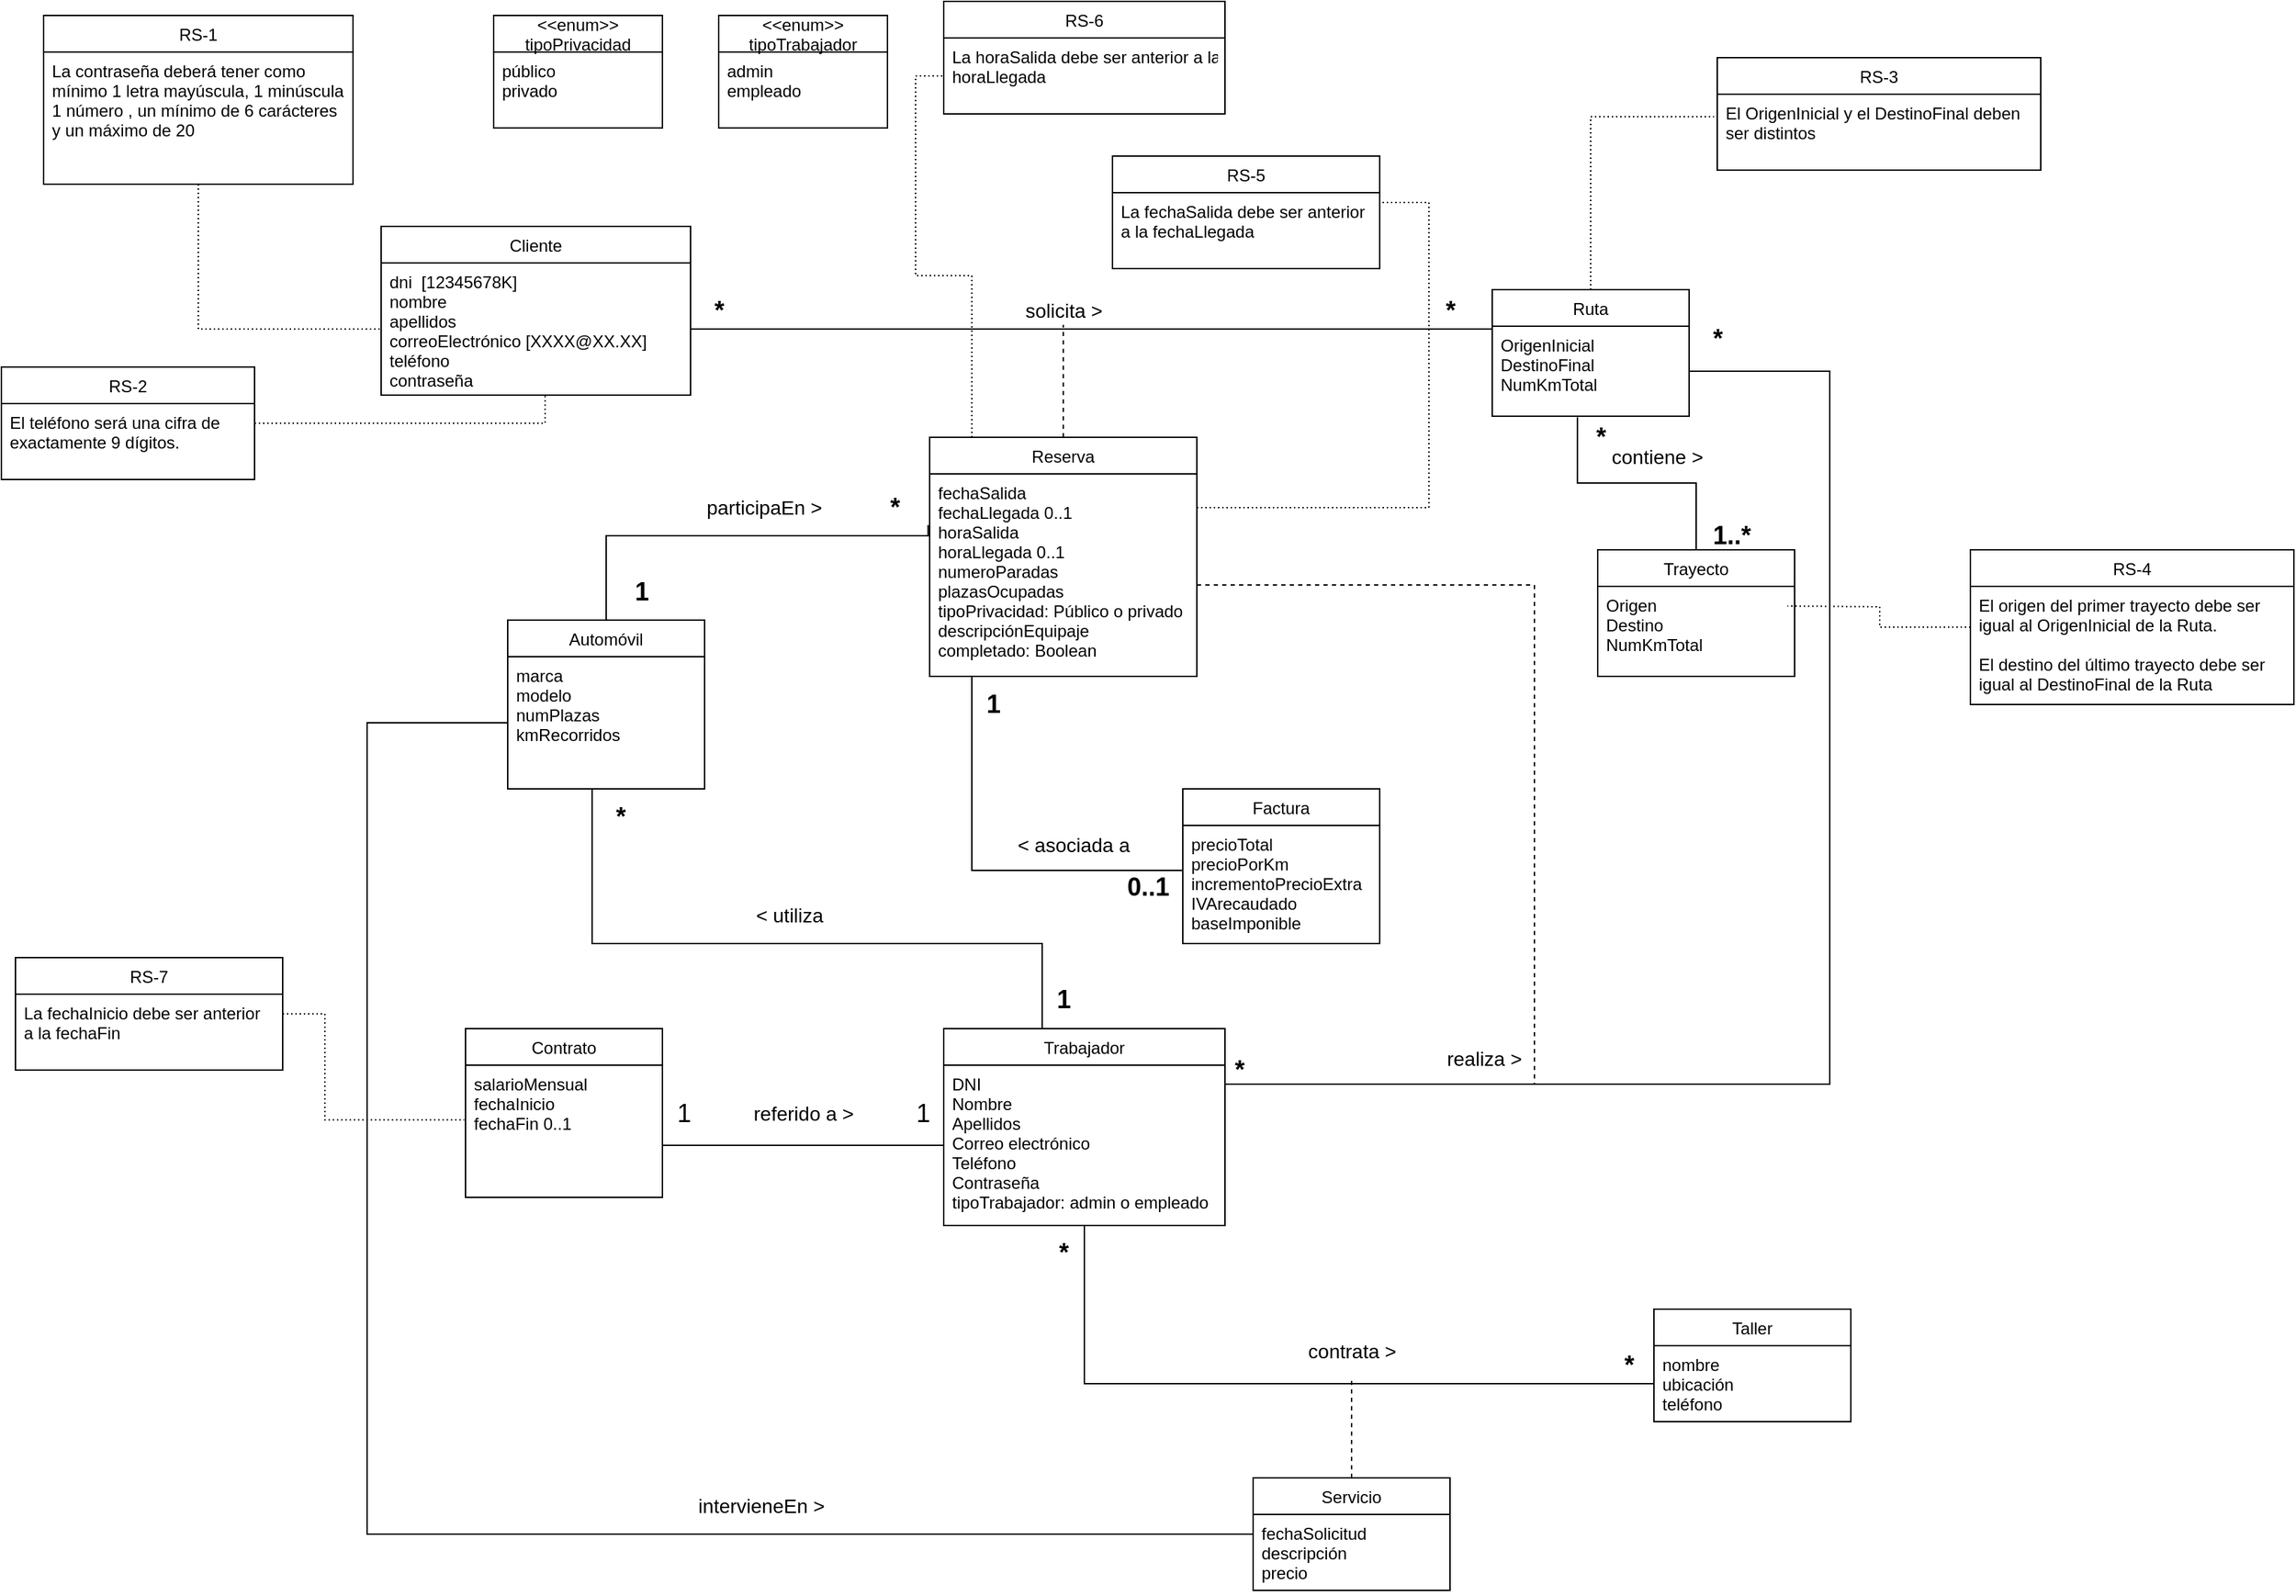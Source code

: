 <mxfile version="13.9.2" type="device"><diagram id="LqbnjOXyxjG4reTp5Xop" name="Page-1"><mxGraphModel dx="1865" dy="548" grid="1" gridSize="10" guides="1" tooltips="1" connect="1" arrows="1" fold="1" page="1" pageScale="1" pageWidth="827" pageHeight="1169" math="0" shadow="0"><root><mxCell id="0"/><mxCell id="1" parent="0"/><mxCell id="yNlwHRL9ymB5Uav7mxj8-1" value="Cliente" style="swimlane;fontStyle=0;childLayout=stackLayout;horizontal=1;startSize=26;fillColor=none;horizontalStack=0;resizeParent=1;resizeParentMax=0;resizeLast=0;collapsible=1;marginBottom=0;" parent="1" vertex="1"><mxGeometry x="-30" y="180" width="220" height="120" as="geometry"/></mxCell><mxCell id="yNlwHRL9ymB5Uav7mxj8-2" value="dni  [12345678K]&#10;nombre &#10;apellidos &#10;correoElectrónico [XXXX@XX.XX]&#10;teléfono &#10;contraseña" style="text;strokeColor=none;fillColor=none;align=left;verticalAlign=top;spacingLeft=4;spacingRight=4;overflow=hidden;rotatable=0;points=[[0,0.5],[1,0.5]];portConstraint=eastwest;" parent="yNlwHRL9ymB5Uav7mxj8-1" vertex="1"><mxGeometry y="26" width="220" height="94" as="geometry"/></mxCell><mxCell id="4eIMpimfNs1GYW4uh9k0-13" style="edgeStyle=orthogonalEdgeStyle;rounded=0;orthogonalLoop=1;jettySize=auto;html=1;entryX=-0.01;entryY=0.297;entryDx=0;entryDy=0;entryPerimeter=0;dashed=1;dashPattern=1 2;endArrow=none;endFill=0;" edge="1" parent="1" source="yNlwHRL9ymB5Uav7mxj8-3" target="4eIMpimfNs1GYW4uh9k0-12"><mxGeometry relative="1" as="geometry"/></mxCell><mxCell id="yNlwHRL9ymB5Uav7mxj8-3" value="Ruta" style="swimlane;fontStyle=0;childLayout=stackLayout;horizontal=1;startSize=26;fillColor=none;horizontalStack=0;resizeParent=1;resizeParentMax=0;resizeLast=0;collapsible=1;marginBottom=0;" parent="1" vertex="1"><mxGeometry x="760" y="225" width="140" height="90" as="geometry"><mxRectangle x="770" y="225" width="60" height="26" as="alternateBounds"/></mxGeometry></mxCell><mxCell id="yNlwHRL9ymB5Uav7mxj8-4" value="OrigenInicial&#10;DestinoFinal &#10;NumKmTotal " style="text;strokeColor=none;fillColor=none;align=left;verticalAlign=top;spacingLeft=4;spacingRight=4;overflow=hidden;rotatable=0;points=[[0,0.5],[1,0.5]];portConstraint=eastwest;" parent="yNlwHRL9ymB5Uav7mxj8-3" vertex="1"><mxGeometry y="26" width="140" height="64" as="geometry"/></mxCell><mxCell id="yNlwHRL9ymB5Uav7mxj8-5" value="&lt;&lt;enum&gt;&gt;&#10;tipoPrivacidad" style="swimlane;fontStyle=0;childLayout=stackLayout;horizontal=1;startSize=26;fillColor=none;horizontalStack=0;resizeParent=1;resizeParentMax=0;resizeLast=0;collapsible=1;marginBottom=0;" parent="1" vertex="1"><mxGeometry x="50" y="30" width="120" height="80" as="geometry"/></mxCell><mxCell id="yNlwHRL9ymB5Uav7mxj8-6" value="público&#10;privado" style="text;strokeColor=none;fillColor=none;align=left;verticalAlign=top;spacingLeft=4;spacingRight=4;overflow=hidden;rotatable=0;points=[[0,0.5],[1,0.5]];portConstraint=eastwest;" parent="yNlwHRL9ymB5Uav7mxj8-5" vertex="1"><mxGeometry y="26" width="120" height="54" as="geometry"/></mxCell><mxCell id="yNlwHRL9ymB5Uav7mxj8-7" style="edgeStyle=orthogonalEdgeStyle;rounded=0;orthogonalLoop=1;jettySize=auto;html=1;entryX=1;entryY=0.5;entryDx=0;entryDy=0;startArrow=none;startFill=0;startSize=16;endArrow=none;endFill=0;strokeColor=#000000;strokeWidth=1;" parent="1" source="yNlwHRL9ymB5Uav7mxj8-9" target="yNlwHRL9ymB5Uav7mxj8-4" edge="1"><mxGeometry relative="1" as="geometry"><mxPoint x="435.19" y="619.998" as="targetPoint"/><Array as="points"><mxPoint x="1000" y="790"/><mxPoint x="1000" y="283"/></Array></mxGeometry></mxCell><mxCell id="yNlwHRL9ymB5Uav7mxj8-8" style="edgeStyle=orthogonalEdgeStyle;rounded=0;orthogonalLoop=1;jettySize=auto;html=1;startArrow=none;startFill=0;startSize=16;endArrow=none;endFill=0;strokeColor=#000000;strokeWidth=1;" parent="1" source="yNlwHRL9ymB5Uav7mxj8-9" target="yNlwHRL9ymB5Uav7mxj8-21" edge="1"><mxGeometry relative="1" as="geometry"><mxPoint x="120" y="590" as="targetPoint"/><Array as="points"><mxPoint x="440" y="690"/><mxPoint x="120" y="690"/></Array></mxGeometry></mxCell><mxCell id="rDAFbC43r-NZ2ZNl2lCa-18" style="edgeStyle=orthogonalEdgeStyle;rounded=0;orthogonalLoop=1;jettySize=auto;html=1;entryX=0;entryY=0.5;entryDx=0;entryDy=0;endArrow=none;endFill=0;" parent="1" source="yNlwHRL9ymB5Uav7mxj8-9" target="rDAFbC43r-NZ2ZNl2lCa-12" edge="1"><mxGeometry relative="1" as="geometry"/></mxCell><mxCell id="yNlwHRL9ymB5Uav7mxj8-9" value="Trabajador" style="swimlane;fontStyle=0;childLayout=stackLayout;horizontal=1;startSize=26;fillColor=none;horizontalStack=0;resizeParent=1;resizeParentMax=0;resizeLast=0;collapsible=1;marginBottom=0;" parent="1" vertex="1"><mxGeometry x="370" y="750.52" width="200" height="140" as="geometry"/></mxCell><mxCell id="yNlwHRL9ymB5Uav7mxj8-10" value="DNI&#10;Nombre&#10;Apellidos&#10;Correo electrónico&#10;Teléfono&#10;Contraseña&#10;tipoTrabajador: admin o empleado" style="text;strokeColor=none;fillColor=none;align=left;verticalAlign=top;spacingLeft=4;spacingRight=4;overflow=hidden;rotatable=0;points=[[0,0.5],[1,0.5]];portConstraint=eastwest;" parent="yNlwHRL9ymB5Uav7mxj8-9" vertex="1"><mxGeometry y="26" width="200" height="114" as="geometry"/></mxCell><mxCell id="yNlwHRL9ymB5Uav7mxj8-11" value="Contrato" style="swimlane;fontStyle=0;childLayout=stackLayout;horizontal=1;startSize=26;fillColor=none;horizontalStack=0;resizeParent=1;resizeParentMax=0;resizeLast=0;collapsible=1;marginBottom=0;" parent="1" vertex="1"><mxGeometry x="30" y="750.52" width="140" height="120" as="geometry"/></mxCell><mxCell id="yNlwHRL9ymB5Uav7mxj8-12" value="salarioMensual&#10;fechaInicio&#10;fechaFin 0..1&#10;" style="text;strokeColor=none;fillColor=none;align=left;verticalAlign=top;spacingLeft=4;spacingRight=4;overflow=hidden;rotatable=0;points=[[0,0.5],[1,0.5]];portConstraint=eastwest;" parent="yNlwHRL9ymB5Uav7mxj8-11" vertex="1"><mxGeometry y="26" width="140" height="94" as="geometry"/></mxCell><mxCell id="yNlwHRL9ymB5Uav7mxj8-13" style="edgeStyle=orthogonalEdgeStyle;rounded=0;orthogonalLoop=1;jettySize=auto;html=1;endArrow=none;endFill=0;strokeColor=#000000;" parent="1" source="yNlwHRL9ymB5Uav7mxj8-10" target="yNlwHRL9ymB5Uav7mxj8-12" edge="1"><mxGeometry relative="1" as="geometry"><Array as="points"><mxPoint x="230" y="834"/><mxPoint x="230" y="834"/></Array></mxGeometry></mxCell><mxCell id="yNlwHRL9ymB5Uav7mxj8-14" style="edgeStyle=orthogonalEdgeStyle;rounded=0;orthogonalLoop=1;jettySize=auto;html=1;entryX=0.433;entryY=1.012;entryDx=0;entryDy=0;entryPerimeter=0;endArrow=none;endFill=0;" parent="1" source="yNlwHRL9ymB5Uav7mxj8-15" target="yNlwHRL9ymB5Uav7mxj8-4" edge="1"><mxGeometry relative="1" as="geometry"/></mxCell><mxCell id="yNlwHRL9ymB5Uav7mxj8-15" value="Trayecto" style="swimlane;fontStyle=0;childLayout=stackLayout;horizontal=1;startSize=26;fillColor=none;horizontalStack=0;resizeParent=1;resizeParentMax=0;resizeLast=0;collapsible=1;marginBottom=0;" parent="1" vertex="1"><mxGeometry x="835" y="410" width="140" height="90" as="geometry"><mxRectangle x="770" y="225" width="60" height="26" as="alternateBounds"/></mxGeometry></mxCell><mxCell id="yNlwHRL9ymB5Uav7mxj8-16" value="Origen&#10;Destino &#10;NumKmTotal " style="text;strokeColor=none;fillColor=none;align=left;verticalAlign=top;spacingLeft=4;spacingRight=4;overflow=hidden;rotatable=0;points=[[0,0.5],[1,0.5]];portConstraint=eastwest;" parent="yNlwHRL9ymB5Uav7mxj8-15" vertex="1"><mxGeometry y="26" width="140" height="64" as="geometry"/></mxCell><mxCell id="yNlwHRL9ymB5Uav7mxj8-17" value="&lt;font style=&quot;font-size: 14px&quot;&gt;referido a &amp;gt;&lt;/font&gt;" style="edgeLabel;html=1;align=center;verticalAlign=middle;resizable=0;points=[];" parent="1" vertex="1" connectable="0"><mxGeometry x="270" y="810.52" as="geometry"/></mxCell><mxCell id="yNlwHRL9ymB5Uav7mxj8-18" value="&lt;font style=&quot;font-size: 18px&quot;&gt;1&lt;/font&gt;" style="text;html=1;align=center;verticalAlign=middle;resizable=0;points=[];autosize=1;" parent="1" vertex="1"><mxGeometry x="340" y="800.52" width="30" height="20" as="geometry"/></mxCell><mxCell id="yNlwHRL9ymB5Uav7mxj8-19" value="&lt;font style=&quot;font-size: 18px&quot;&gt;1&lt;/font&gt;" style="text;html=1;align=center;verticalAlign=middle;resizable=0;points=[];autosize=1;" parent="1" vertex="1"><mxGeometry x="170" y="800.52" width="30" height="20" as="geometry"/></mxCell><mxCell id="rDAFbC43r-NZ2ZNl2lCa-1" style="edgeStyle=orthogonalEdgeStyle;rounded=0;orthogonalLoop=1;jettySize=auto;html=1;entryX=-0.006;entryY=0.253;entryDx=0;entryDy=0;entryPerimeter=0;endArrow=none;endFill=0;" parent="1" source="yNlwHRL9ymB5Uav7mxj8-20" target="yNlwHRL9ymB5Uav7mxj8-25" edge="1"><mxGeometry relative="1" as="geometry"><Array as="points"><mxPoint x="130" y="400"/></Array></mxGeometry></mxCell><mxCell id="yNlwHRL9ymB5Uav7mxj8-20" value="Automóvil" style="swimlane;fontStyle=0;childLayout=stackLayout;horizontal=1;startSize=26;fillColor=none;horizontalStack=0;resizeParent=1;resizeParentMax=0;resizeLast=0;collapsible=1;marginBottom=0;" parent="1" vertex="1"><mxGeometry x="60" y="460" width="140" height="120" as="geometry"/></mxCell><mxCell id="yNlwHRL9ymB5Uav7mxj8-21" value="marca&#10;modelo&#10;numPlazas&#10;kmRecorridos" style="text;strokeColor=none;fillColor=none;align=left;verticalAlign=top;spacingLeft=4;spacingRight=4;overflow=hidden;rotatable=0;points=[[0,0.5],[1,0.5]];portConstraint=eastwest;" parent="yNlwHRL9ymB5Uav7mxj8-20" vertex="1"><mxGeometry y="26" width="140" height="94" as="geometry"/></mxCell><mxCell id="yNlwHRL9ymB5Uav7mxj8-22" style="edgeStyle=orthogonalEdgeStyle;rounded=0;orthogonalLoop=1;jettySize=auto;html=1;startArrow=none;startFill=0;startSize=16;endArrow=none;endFill=0;strokeColor=#000000;strokeWidth=1;dashed=1;" parent="1" source="yNlwHRL9ymB5Uav7mxj8-24" edge="1"><mxGeometry relative="1" as="geometry"><mxPoint x="455" y="250" as="targetPoint"/></mxGeometry></mxCell><mxCell id="yNlwHRL9ymB5Uav7mxj8-23" style="edgeStyle=orthogonalEdgeStyle;rounded=0;orthogonalLoop=1;jettySize=auto;html=1;dashed=1;startArrow=none;startFill=0;startSize=16;endArrow=none;endFill=0;strokeColor=#000000;strokeWidth=1;" parent="1" source="yNlwHRL9ymB5Uav7mxj8-24" edge="1"><mxGeometry relative="1" as="geometry"><mxPoint x="690" y="790" as="targetPoint"/><Array as="points"><mxPoint x="790" y="435"/><mxPoint x="790" y="790"/></Array></mxGeometry></mxCell><mxCell id="4eIMpimfNs1GYW4uh9k0-22" style="edgeStyle=orthogonalEdgeStyle;rounded=0;orthogonalLoop=1;jettySize=auto;html=1;dashed=1;dashPattern=1 2;endArrow=none;endFill=0;" edge="1" parent="1" source="yNlwHRL9ymB5Uav7mxj8-24" target="4eIMpimfNs1GYW4uh9k0-21"><mxGeometry relative="1" as="geometry"><Array as="points"><mxPoint x="390" y="215"/><mxPoint x="350" y="215"/><mxPoint x="350" y="73"/></Array></mxGeometry></mxCell><mxCell id="yNlwHRL9ymB5Uav7mxj8-24" value="Reserva" style="swimlane;fontStyle=0;childLayout=stackLayout;horizontal=1;startSize=26;fillColor=none;horizontalStack=0;resizeParent=1;resizeParentMax=0;resizeLast=0;collapsible=1;marginBottom=0;" parent="1" vertex="1"><mxGeometry x="360" y="330" width="190" height="170" as="geometry"/></mxCell><mxCell id="yNlwHRL9ymB5Uav7mxj8-25" value="fechaSalida&#10;fechaLlegada 0..1&#10;horaSalida&#10;horaLlegada 0..1&#10;numeroParadas&#10;plazasOcupadas&#10;tipoPrivacidad: Público o privado&#10;descripciónEquipaje&#10;completado: Boolean&#10;" style="text;strokeColor=none;fillColor=none;align=left;verticalAlign=top;spacingLeft=4;spacingRight=4;overflow=hidden;rotatable=0;points=[[0,0.5],[1,0.5]];portConstraint=eastwest;" parent="yNlwHRL9ymB5Uav7mxj8-24" vertex="1"><mxGeometry y="26" width="190" height="144" as="geometry"/></mxCell><mxCell id="yNlwHRL9ymB5Uav7mxj8-26" style="edgeStyle=orthogonalEdgeStyle;rounded=0;orthogonalLoop=1;jettySize=auto;html=1;startArrow=none;startFill=0;startSize=16;endArrow=none;endFill=0;strokeColor=#000000;strokeWidth=1;entryX=0;entryY=0.031;entryDx=0;entryDy=0;entryPerimeter=0;" parent="1" source="yNlwHRL9ymB5Uav7mxj8-2" target="yNlwHRL9ymB5Uav7mxj8-4" edge="1"><mxGeometry relative="1" as="geometry"><mxPoint x="750" y="253" as="targetPoint"/></mxGeometry></mxCell><mxCell id="yNlwHRL9ymB5Uav7mxj8-27" value="&lt;span style=&quot;font-size: 14px&quot;&gt;solicita &amp;gt;&lt;/span&gt;" style="edgeLabel;html=1;align=center;verticalAlign=middle;resizable=0;points=[];" parent="1" vertex="1" connectable="0"><mxGeometry x="455" y="240" as="geometry"/></mxCell><mxCell id="yNlwHRL9ymB5Uav7mxj8-28" value="&lt;font style=&quot;font-size: 18px&quot;&gt;&lt;b&gt;*&lt;/b&gt;&lt;/font&gt;" style="text;html=1;align=center;verticalAlign=middle;resizable=0;points=[];autosize=1;" parent="1" vertex="1"><mxGeometry x="200" y="230" width="20" height="20" as="geometry"/></mxCell><mxCell id="yNlwHRL9ymB5Uav7mxj8-29" value="&lt;font style=&quot;font-size: 18px&quot;&gt;&lt;b&gt;*&lt;/b&gt;&lt;/font&gt;" style="text;html=1;align=center;verticalAlign=middle;resizable=0;points=[];autosize=1;" parent="1" vertex="1"><mxGeometry x="720" y="230" width="20" height="20" as="geometry"/></mxCell><mxCell id="yNlwHRL9ymB5Uav7mxj8-30" value="&lt;span style=&quot;font-size: 14px&quot;&gt;realiza &amp;gt;&lt;/span&gt;" style="edgeLabel;html=1;align=center;verticalAlign=middle;resizable=0;points=[];" parent="1" vertex="1" connectable="0"><mxGeometry x="770" y="780" as="geometry"><mxPoint x="-16" y="-8" as="offset"/></mxGeometry></mxCell><mxCell id="yNlwHRL9ymB5Uav7mxj8-31" value="&lt;font style=&quot;font-size: 18px&quot;&gt;&lt;b&gt;*&lt;/b&gt;&lt;/font&gt;" style="text;html=1;align=center;verticalAlign=middle;resizable=0;points=[];autosize=1;" parent="1" vertex="1"><mxGeometry x="910" y="250" width="20" height="20" as="geometry"/></mxCell><mxCell id="yNlwHRL9ymB5Uav7mxj8-32" value="&lt;font style=&quot;font-size: 18px&quot;&gt;&lt;b&gt;*&lt;/b&gt;&lt;/font&gt;" style="text;html=1;align=center;verticalAlign=middle;resizable=0;points=[];autosize=1;" parent="1" vertex="1"><mxGeometry x="570" y="770" width="20" height="20" as="geometry"/></mxCell><mxCell id="yNlwHRL9ymB5Uav7mxj8-33" value="&lt;font style=&quot;font-size: 18px&quot;&gt;&lt;b&gt;*&lt;/b&gt;&lt;/font&gt;" style="text;html=1;align=center;verticalAlign=middle;resizable=0;points=[];autosize=1;" parent="1" vertex="1"><mxGeometry x="130" y="590" width="20" height="20" as="geometry"/></mxCell><mxCell id="yNlwHRL9ymB5Uav7mxj8-34" value="&lt;font style=&quot;font-size: 18px&quot;&gt;&lt;b&gt;1&lt;/b&gt;&lt;/font&gt;" style="text;html=1;align=center;verticalAlign=middle;resizable=0;points=[];autosize=1;" parent="1" vertex="1"><mxGeometry x="440" y="720" width="30" height="20" as="geometry"/></mxCell><mxCell id="yNlwHRL9ymB5Uav7mxj8-35" value="&lt;font style=&quot;font-size: 18px&quot;&gt;&lt;b&gt;*&lt;/b&gt;&lt;/font&gt;" style="text;html=1;align=center;verticalAlign=middle;resizable=0;points=[];autosize=1;" parent="1" vertex="1"><mxGeometry x="827" y="320" width="20" height="20" as="geometry"/></mxCell><mxCell id="yNlwHRL9ymB5Uav7mxj8-36" value="&lt;font style=&quot;font-size: 18px&quot;&gt;&lt;b&gt;1..*&lt;/b&gt;&lt;/font&gt;" style="text;html=1;align=center;verticalAlign=middle;resizable=0;points=[];autosize=1;" parent="1" vertex="1"><mxGeometry x="910" y="390" width="40" height="20" as="geometry"/></mxCell><mxCell id="yNlwHRL9ymB5Uav7mxj8-37" value="&lt;font style=&quot;font-size: 14px&quot;&gt;&amp;lt; utiliza&lt;/font&gt;" style="edgeLabel;html=1;align=center;verticalAlign=middle;resizable=0;points=[];" parent="1" vertex="1" connectable="0"><mxGeometry x="260" y="670" as="geometry"/></mxCell><mxCell id="yNlwHRL9ymB5Uav7mxj8-38" value="&lt;span style=&quot;font-size: 14px&quot;&gt;contiene &amp;gt;&lt;/span&gt;" style="edgeLabel;html=1;align=center;verticalAlign=middle;resizable=0;points=[];rotation=0;" parent="1" vertex="1" connectable="0"><mxGeometry x="875" y="350" as="geometry"><mxPoint x="2" y="-6" as="offset"/></mxGeometry></mxCell><mxCell id="rDAFbC43r-NZ2ZNl2lCa-2" value="&lt;font style=&quot;font-size: 14px&quot;&gt;participaEn &amp;gt;&lt;/font&gt;" style="edgeLabel;html=1;align=center;verticalAlign=middle;resizable=0;points=[];" parent="1" vertex="1" connectable="0"><mxGeometry x="250" y="380" as="geometry"><mxPoint x="-8" as="offset"/></mxGeometry></mxCell><mxCell id="rDAFbC43r-NZ2ZNl2lCa-3" value="&lt;font style=&quot;font-size: 18px&quot;&gt;&lt;b&gt;*&lt;/b&gt;&lt;/font&gt;" style="text;html=1;align=center;verticalAlign=middle;resizable=0;points=[];autosize=1;" parent="1" vertex="1"><mxGeometry x="325" y="370" width="20" height="20" as="geometry"/></mxCell><mxCell id="rDAFbC43r-NZ2ZNl2lCa-4" value="&lt;font style=&quot;font-size: 18px&quot;&gt;&lt;b&gt;1&lt;/b&gt;&lt;/font&gt;" style="text;html=1;align=center;verticalAlign=middle;resizable=0;points=[];autosize=1;" parent="1" vertex="1"><mxGeometry x="140" y="430" width="30" height="20" as="geometry"/></mxCell><mxCell id="rDAFbC43r-NZ2ZNl2lCa-11" value="Taller" style="swimlane;fontStyle=0;childLayout=stackLayout;horizontal=1;startSize=26;fillColor=none;horizontalStack=0;resizeParent=1;resizeParentMax=0;resizeLast=0;collapsible=1;marginBottom=0;" parent="1" vertex="1"><mxGeometry x="875" y="950" width="140" height="80" as="geometry"/></mxCell><mxCell id="rDAFbC43r-NZ2ZNl2lCa-12" value="nombre&#10;ubicación&#10;teléfono" style="text;strokeColor=none;fillColor=none;align=left;verticalAlign=top;spacingLeft=4;spacingRight=4;overflow=hidden;rotatable=0;points=[[0,0.5],[1,0.5]];portConstraint=eastwest;" parent="rDAFbC43r-NZ2ZNl2lCa-11" vertex="1"><mxGeometry y="26" width="140" height="54" as="geometry"/></mxCell><mxCell id="rDAFbC43r-NZ2ZNl2lCa-21" style="edgeStyle=orthogonalEdgeStyle;rounded=0;orthogonalLoop=1;jettySize=auto;html=1;endArrow=none;endFill=0;dashed=1;" parent="1" source="rDAFbC43r-NZ2ZNl2lCa-13" edge="1"><mxGeometry relative="1" as="geometry"><mxPoint x="660" y="1000" as="targetPoint"/></mxGeometry></mxCell><mxCell id="rDAFbC43r-NZ2ZNl2lCa-13" value="Servicio" style="swimlane;fontStyle=0;childLayout=stackLayout;horizontal=1;startSize=26;fillColor=none;horizontalStack=0;resizeParent=1;resizeParentMax=0;resizeLast=0;collapsible=1;marginBottom=0;" parent="1" vertex="1"><mxGeometry x="590" y="1070" width="140" height="80" as="geometry"/></mxCell><mxCell id="rDAFbC43r-NZ2ZNl2lCa-14" value="fechaSolicitud&#10;descripción&#10;precio" style="text;strokeColor=none;fillColor=none;align=left;verticalAlign=top;spacingLeft=4;spacingRight=4;overflow=hidden;rotatable=0;points=[[0,0.5],[1,0.5]];portConstraint=eastwest;" parent="rDAFbC43r-NZ2ZNl2lCa-13" vertex="1"><mxGeometry y="26" width="140" height="54" as="geometry"/></mxCell><mxCell id="rDAFbC43r-NZ2ZNl2lCa-19" value="&lt;font style=&quot;font-size: 18px&quot;&gt;&lt;b&gt;*&lt;/b&gt;&lt;/font&gt;" style="text;html=1;align=center;verticalAlign=middle;resizable=0;points=[];autosize=1;" parent="1" vertex="1"><mxGeometry x="445" y="900" width="20" height="20" as="geometry"/></mxCell><mxCell id="rDAFbC43r-NZ2ZNl2lCa-20" value="&lt;font style=&quot;font-size: 18px&quot;&gt;&lt;b&gt;*&lt;/b&gt;&lt;/font&gt;" style="text;html=1;align=center;verticalAlign=middle;resizable=0;points=[];autosize=1;" parent="1" vertex="1"><mxGeometry x="847" y="980" width="20" height="20" as="geometry"/></mxCell><mxCell id="rDAFbC43r-NZ2ZNl2lCa-22" value="&lt;font style=&quot;font-size: 14px&quot;&gt;contrata &amp;gt;&lt;/font&gt;" style="edgeLabel;html=1;align=center;verticalAlign=middle;resizable=0;points=[];" parent="1" vertex="1" connectable="0"><mxGeometry x="660" y="980" as="geometry"/></mxCell><mxCell id="rDAFbC43r-NZ2ZNl2lCa-23" style="edgeStyle=orthogonalEdgeStyle;rounded=0;orthogonalLoop=1;jettySize=auto;html=1;entryX=0;entryY=0.5;entryDx=0;entryDy=0;endArrow=none;endFill=0;" parent="1" source="yNlwHRL9ymB5Uav7mxj8-21" target="rDAFbC43r-NZ2ZNl2lCa-14" edge="1"><mxGeometry relative="1" as="geometry"><Array as="points"><mxPoint x="-40" y="533"/><mxPoint x="-40" y="1110"/><mxPoint x="590" y="1110"/></Array></mxGeometry></mxCell><mxCell id="rDAFbC43r-NZ2ZNl2lCa-24" value="&lt;font style=&quot;font-size: 14px&quot;&gt;intervieneEn &amp;gt;&lt;/font&gt;" style="edgeLabel;html=1;align=center;verticalAlign=middle;resizable=0;points=[];" parent="1" vertex="1" connectable="0"><mxGeometry x="240" y="1090" as="geometry"/></mxCell><mxCell id="rDAFbC43r-NZ2ZNl2lCa-25" value="&lt;&lt;enum&gt;&gt;&#10;tipoTrabajador" style="swimlane;fontStyle=0;childLayout=stackLayout;horizontal=1;startSize=26;fillColor=none;horizontalStack=0;resizeParent=1;resizeParentMax=0;resizeLast=0;collapsible=1;marginBottom=0;" parent="1" vertex="1"><mxGeometry x="210" y="30" width="120" height="80" as="geometry"/></mxCell><mxCell id="rDAFbC43r-NZ2ZNl2lCa-26" value="admin&#10;empleado" style="text;strokeColor=none;fillColor=none;align=left;verticalAlign=top;spacingLeft=4;spacingRight=4;overflow=hidden;rotatable=0;points=[[0,0.5],[1,0.5]];portConstraint=eastwest;" parent="rDAFbC43r-NZ2ZNl2lCa-25" vertex="1"><mxGeometry y="26" width="120" height="54" as="geometry"/></mxCell><mxCell id="rDAFbC43r-NZ2ZNl2lCa-30" value="&lt;font style=&quot;font-size: 14px&quot;&gt;&amp;lt; asociada a&lt;/font&gt;" style="edgeLabel;html=1;align=center;verticalAlign=middle;resizable=0;points=[];" parent="1" vertex="1" connectable="0"><mxGeometry x="470" y="620" as="geometry"><mxPoint x="-8" as="offset"/></mxGeometry></mxCell><mxCell id="rDAFbC43r-NZ2ZNl2lCa-31" value="&lt;font style=&quot;font-size: 18px&quot;&gt;&lt;b&gt;0..1&lt;/b&gt;&lt;/font&gt;" style="text;html=1;align=center;verticalAlign=middle;resizable=0;points=[];autosize=1;" parent="1" vertex="1"><mxGeometry x="490" y="640" width="50" height="20" as="geometry"/></mxCell><mxCell id="rDAFbC43r-NZ2ZNl2lCa-32" value="&lt;font style=&quot;font-size: 18px&quot;&gt;&lt;b&gt;1&lt;/b&gt;&lt;/font&gt;" style="text;html=1;align=center;verticalAlign=middle;resizable=0;points=[];autosize=1;" parent="1" vertex="1"><mxGeometry x="390" y="510" width="30" height="20" as="geometry"/></mxCell><mxCell id="rDAFbC43r-NZ2ZNl2lCa-36" value="Factura" style="swimlane;fontStyle=0;childLayout=stackLayout;horizontal=1;startSize=26;fillColor=none;horizontalStack=0;resizeParent=1;resizeParentMax=0;resizeLast=0;collapsible=1;marginBottom=0;" parent="1" vertex="1"><mxGeometry x="540" y="580" width="140" height="110" as="geometry"><mxRectangle x="770" y="225" width="60" height="26" as="alternateBounds"/></mxGeometry></mxCell><mxCell id="rDAFbC43r-NZ2ZNl2lCa-37" value="precioTotal&#10;precioPorKm&#10;incrementoPrecioExtra&#10;IVArecaudado&#10;baseImponible" style="text;strokeColor=none;fillColor=none;align=left;verticalAlign=top;spacingLeft=4;spacingRight=4;overflow=hidden;rotatable=0;points=[[0,0.5],[1,0.5]];portConstraint=eastwest;" parent="rDAFbC43r-NZ2ZNl2lCa-36" vertex="1"><mxGeometry y="26" width="140" height="84" as="geometry"/></mxCell><mxCell id="rDAFbC43r-NZ2ZNl2lCa-38" style="edgeStyle=orthogonalEdgeStyle;rounded=0;orthogonalLoop=1;jettySize=auto;html=1;entryX=0.322;entryY=1;entryDx=0;entryDy=0;entryPerimeter=0;endArrow=none;endFill=0;" parent="1" source="rDAFbC43r-NZ2ZNl2lCa-37" target="yNlwHRL9ymB5Uav7mxj8-25" edge="1"><mxGeometry relative="1" as="geometry"><Array as="points"><mxPoint x="390" y="638"/><mxPoint x="390" y="500"/></Array></mxGeometry></mxCell><mxCell id="4eIMpimfNs1GYW4uh9k0-7" style="edgeStyle=orthogonalEdgeStyle;rounded=0;orthogonalLoop=1;jettySize=auto;html=1;entryX=0;entryY=0.5;entryDx=0;entryDy=0;endArrow=none;endFill=0;dashed=1;dashPattern=1 2;" edge="1" parent="1" source="4eIMpimfNs1GYW4uh9k0-4" target="yNlwHRL9ymB5Uav7mxj8-2"><mxGeometry relative="1" as="geometry"/></mxCell><mxCell id="4eIMpimfNs1GYW4uh9k0-4" value="RS-1" style="swimlane;fontStyle=0;childLayout=stackLayout;horizontal=1;startSize=26;fillColor=none;horizontalStack=0;resizeParent=1;resizeParentMax=0;resizeLast=0;collapsible=1;marginBottom=0;" vertex="1" parent="1"><mxGeometry x="-270" y="30" width="220" height="120" as="geometry"/></mxCell><mxCell id="4eIMpimfNs1GYW4uh9k0-5" value="La contraseña deberá tener como&#10;mínimo 1 letra mayúscula, 1 minúscula&#10;1 número , un mínimo de 6 carácteres&#10;y un máximo de 20" style="text;strokeColor=none;fillColor=none;align=left;verticalAlign=top;spacingLeft=4;spacingRight=4;overflow=hidden;rotatable=0;points=[[0,0.5],[1,0.5]];portConstraint=eastwest;" vertex="1" parent="4eIMpimfNs1GYW4uh9k0-4"><mxGeometry y="26" width="220" height="94" as="geometry"/></mxCell><mxCell id="4eIMpimfNs1GYW4uh9k0-10" style="edgeStyle=orthogonalEdgeStyle;rounded=0;orthogonalLoop=1;jettySize=auto;html=1;entryX=0.53;entryY=1.007;entryDx=0;entryDy=0;entryPerimeter=0;dashed=1;dashPattern=1 2;endArrow=none;endFill=0;" edge="1" parent="1" source="4eIMpimfNs1GYW4uh9k0-8" target="yNlwHRL9ymB5Uav7mxj8-2"><mxGeometry relative="1" as="geometry"/></mxCell><mxCell id="4eIMpimfNs1GYW4uh9k0-8" value="RS-2" style="swimlane;fontStyle=0;childLayout=stackLayout;horizontal=1;startSize=26;fillColor=none;horizontalStack=0;resizeParent=1;resizeParentMax=0;resizeLast=0;collapsible=1;marginBottom=0;" vertex="1" parent="1"><mxGeometry x="-300" y="280" width="180" height="80" as="geometry"/></mxCell><mxCell id="4eIMpimfNs1GYW4uh9k0-9" value="El teléfono será una cifra de&#10;exactamente 9 dígitos." style="text;strokeColor=none;fillColor=none;align=left;verticalAlign=top;spacingLeft=4;spacingRight=4;overflow=hidden;rotatable=0;points=[[0,0.5],[1,0.5]];portConstraint=eastwest;" vertex="1" parent="4eIMpimfNs1GYW4uh9k0-8"><mxGeometry y="26" width="180" height="54" as="geometry"/></mxCell><mxCell id="4eIMpimfNs1GYW4uh9k0-11" value="RS-3" style="swimlane;fontStyle=0;childLayout=stackLayout;horizontal=1;startSize=26;fillColor=none;horizontalStack=0;resizeParent=1;resizeParentMax=0;resizeLast=0;collapsible=1;marginBottom=0;" vertex="1" parent="1"><mxGeometry x="920" y="60" width="230" height="80" as="geometry"/></mxCell><mxCell id="4eIMpimfNs1GYW4uh9k0-12" value="El OrigenInicial y el DestinoFinal deben&#10;ser distintos" style="text;strokeColor=none;fillColor=none;align=left;verticalAlign=top;spacingLeft=4;spacingRight=4;overflow=hidden;rotatable=0;points=[[0,0.5],[1,0.5]];portConstraint=eastwest;" vertex="1" parent="4eIMpimfNs1GYW4uh9k0-11"><mxGeometry y="26" width="230" height="54" as="geometry"/></mxCell><mxCell id="4eIMpimfNs1GYW4uh9k0-16" style="edgeStyle=orthogonalEdgeStyle;rounded=0;orthogonalLoop=1;jettySize=auto;html=1;dashed=1;dashPattern=1 2;endArrow=none;endFill=0;" edge="1" parent="1" source="4eIMpimfNs1GYW4uh9k0-14"><mxGeometry relative="1" as="geometry"><mxPoint x="970" y="450" as="targetPoint"/></mxGeometry></mxCell><mxCell id="4eIMpimfNs1GYW4uh9k0-14" value="RS-4" style="swimlane;fontStyle=0;childLayout=stackLayout;horizontal=1;startSize=26;fillColor=none;horizontalStack=0;resizeParent=1;resizeParentMax=0;resizeLast=0;collapsible=1;marginBottom=0;" vertex="1" parent="1"><mxGeometry x="1100" y="410" width="230" height="110" as="geometry"/></mxCell><mxCell id="4eIMpimfNs1GYW4uh9k0-15" value="El origen del primer trayecto debe ser&#10;igual al OrigenInicial de la Ruta.&#10;&#10;El destino del último trayecto debe ser &#10;igual al DestinoFinal de la Ruta" style="text;strokeColor=none;fillColor=none;align=left;verticalAlign=top;spacingLeft=4;spacingRight=4;overflow=hidden;rotatable=0;points=[[0,0.5],[1,0.5]];portConstraint=eastwest;" vertex="1" parent="4eIMpimfNs1GYW4uh9k0-14"><mxGeometry y="26" width="230" height="84" as="geometry"/></mxCell><mxCell id="4eIMpimfNs1GYW4uh9k0-17" value="RS-5" style="swimlane;fontStyle=0;childLayout=stackLayout;horizontal=1;startSize=26;fillColor=none;horizontalStack=0;resizeParent=1;resizeParentMax=0;resizeLast=0;collapsible=1;marginBottom=0;" vertex="1" parent="1"><mxGeometry x="490" y="130" width="190" height="80" as="geometry"/></mxCell><mxCell id="4eIMpimfNs1GYW4uh9k0-18" value="La fechaSalida debe ser anterior&#10;a la fechaLlegada" style="text;strokeColor=none;fillColor=none;align=left;verticalAlign=top;spacingLeft=4;spacingRight=4;overflow=hidden;rotatable=0;points=[[0,0.5],[1,0.5]];portConstraint=eastwest;" vertex="1" parent="4eIMpimfNs1GYW4uh9k0-17"><mxGeometry y="26" width="190" height="54" as="geometry"/></mxCell><mxCell id="4eIMpimfNs1GYW4uh9k0-19" style="edgeStyle=orthogonalEdgeStyle;rounded=0;orthogonalLoop=1;jettySize=auto;html=1;entryX=1;entryY=0.5;entryDx=0;entryDy=0;dashed=1;dashPattern=1 2;endArrow=none;endFill=0;" edge="1" parent="1" source="yNlwHRL9ymB5Uav7mxj8-25" target="4eIMpimfNs1GYW4uh9k0-18"><mxGeometry relative="1" as="geometry"><Array as="points"><mxPoint x="715" y="380"/><mxPoint x="715" y="163"/></Array></mxGeometry></mxCell><mxCell id="4eIMpimfNs1GYW4uh9k0-20" value="RS-6" style="swimlane;fontStyle=0;childLayout=stackLayout;horizontal=1;startSize=26;fillColor=none;horizontalStack=0;resizeParent=1;resizeParentMax=0;resizeLast=0;collapsible=1;marginBottom=0;" vertex="1" parent="1"><mxGeometry x="370" y="20" width="200" height="80" as="geometry"/></mxCell><mxCell id="4eIMpimfNs1GYW4uh9k0-21" value="La horaSalida debe ser anterior a la &#10;horaLlegada" style="text;strokeColor=none;fillColor=none;align=left;verticalAlign=top;spacingLeft=4;spacingRight=4;overflow=hidden;rotatable=0;points=[[0,0.5],[1,0.5]];portConstraint=eastwest;" vertex="1" parent="4eIMpimfNs1GYW4uh9k0-20"><mxGeometry y="26" width="200" height="54" as="geometry"/></mxCell><mxCell id="4eIMpimfNs1GYW4uh9k0-25" style="edgeStyle=orthogonalEdgeStyle;rounded=0;orthogonalLoop=1;jettySize=auto;html=1;entryX=-0.006;entryY=0.414;entryDx=0;entryDy=0;entryPerimeter=0;dashed=1;dashPattern=1 2;endArrow=none;endFill=0;" edge="1" parent="1" source="4eIMpimfNs1GYW4uh9k0-23" target="yNlwHRL9ymB5Uav7mxj8-12"><mxGeometry relative="1" as="geometry"><Array as="points"><mxPoint x="-70" y="740"/><mxPoint x="-70" y="815"/></Array></mxGeometry></mxCell><mxCell id="4eIMpimfNs1GYW4uh9k0-23" value="RS-7" style="swimlane;fontStyle=0;childLayout=stackLayout;horizontal=1;startSize=26;fillColor=none;horizontalStack=0;resizeParent=1;resizeParentMax=0;resizeLast=0;collapsible=1;marginBottom=0;" vertex="1" parent="1"><mxGeometry x="-290" y="700" width="190" height="80" as="geometry"/></mxCell><mxCell id="4eIMpimfNs1GYW4uh9k0-24" value="La fechaInicio debe ser anterior&#10;a la fechaFin" style="text;strokeColor=none;fillColor=none;align=left;verticalAlign=top;spacingLeft=4;spacingRight=4;overflow=hidden;rotatable=0;points=[[0,0.5],[1,0.5]];portConstraint=eastwest;" vertex="1" parent="4eIMpimfNs1GYW4uh9k0-23"><mxGeometry y="26" width="190" height="54" as="geometry"/></mxCell></root></mxGraphModel></diagram></mxfile>